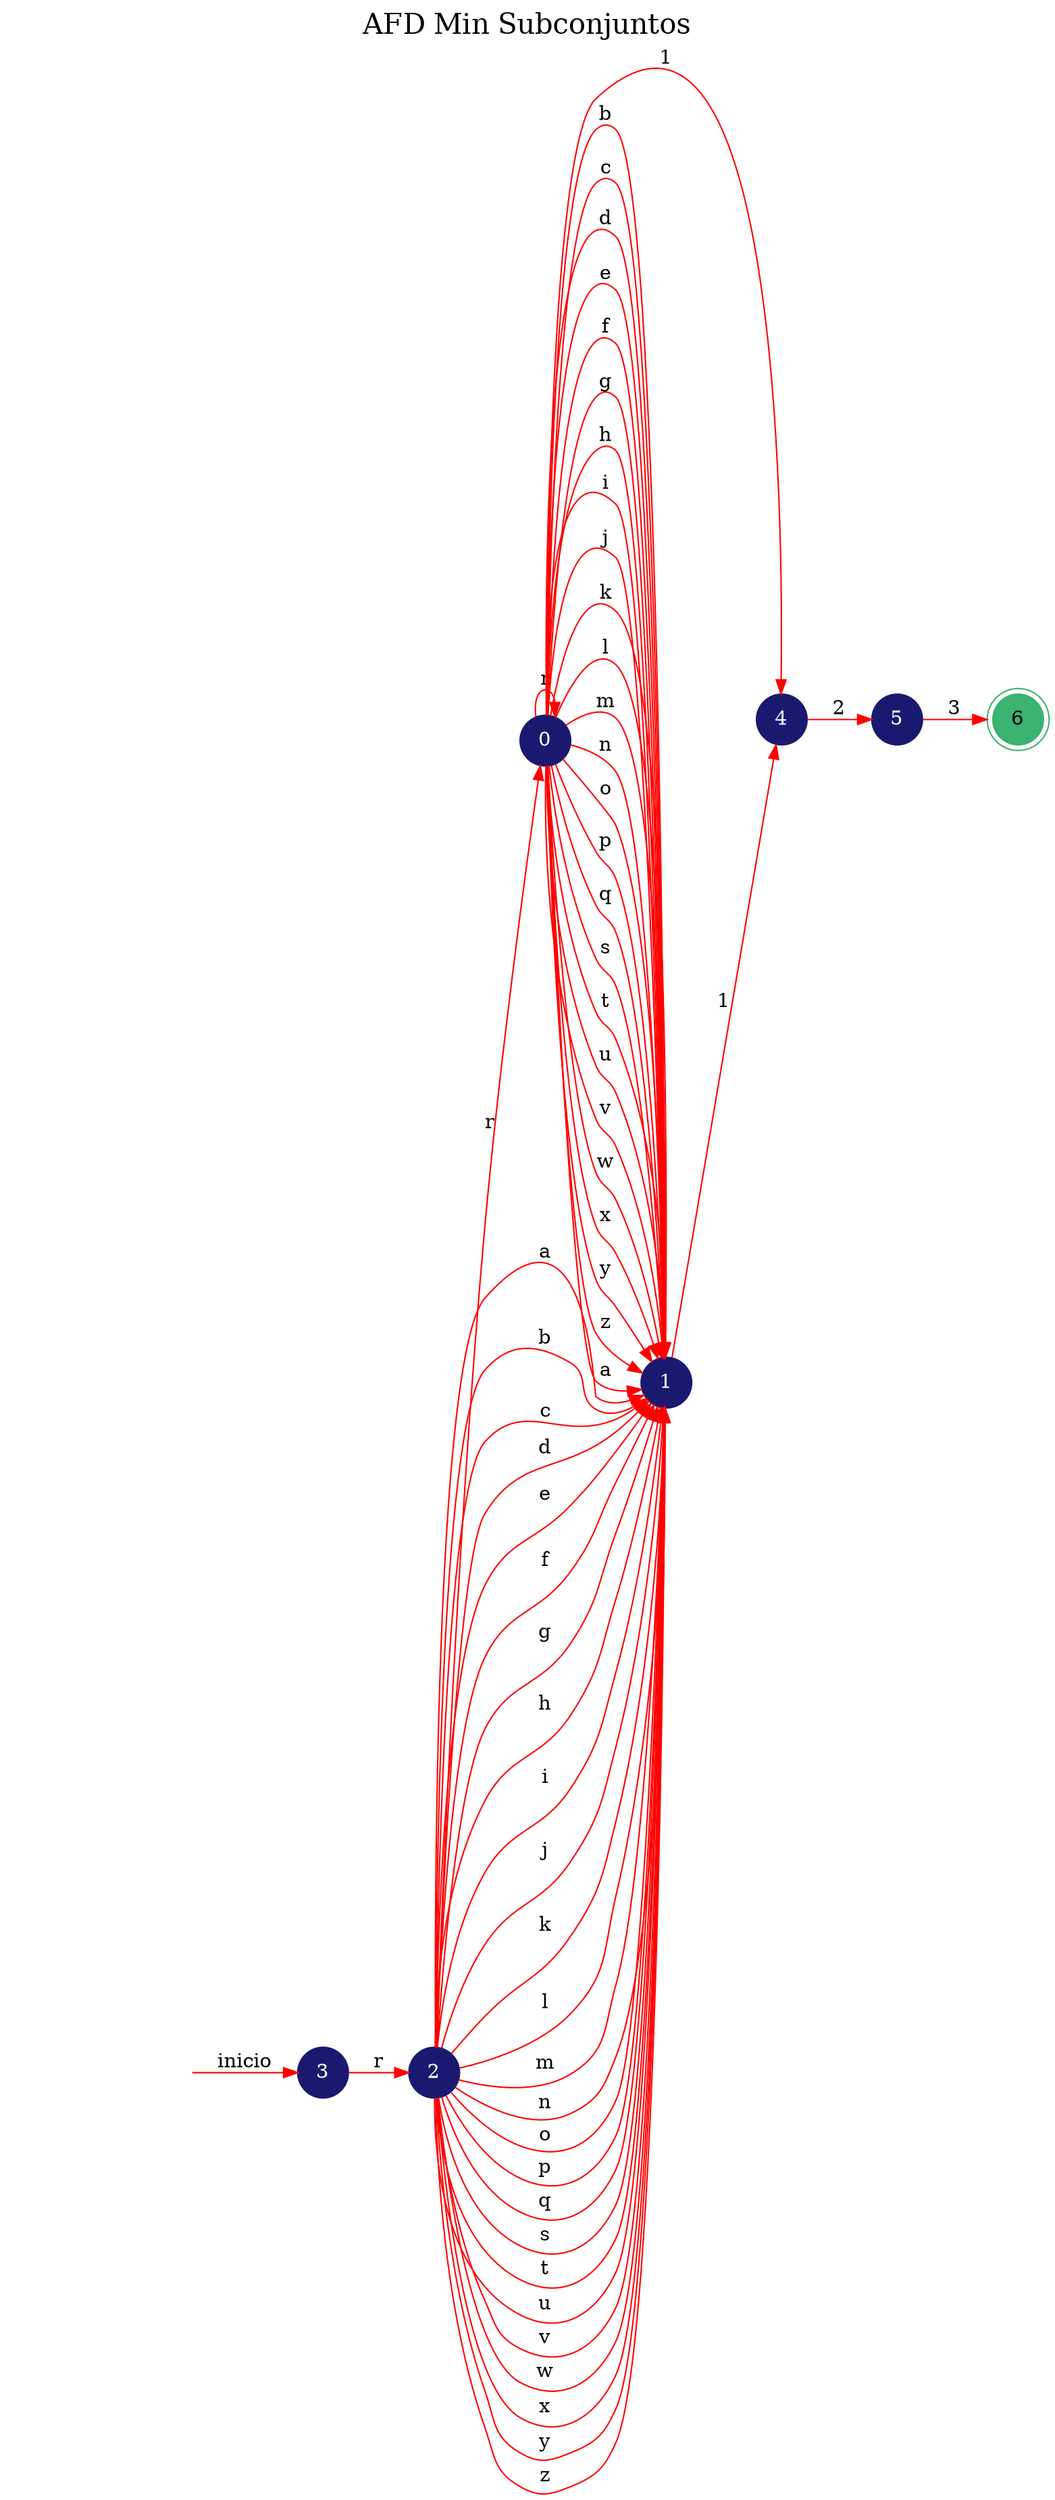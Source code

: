 digraph automata_finito {
	rankdir=LR;
	graph [label="AFD Min Subconjuntos", labelloc=t, fontsize=20]; 
	node [shape=doublecircle, style = filled,color = mediumseagreen]; 6;
	node [shape=circle];
	node [color=midnightblue,fontcolor=white];
	edge [color=red];
	secret_node [style=invis];
	secret_node -> 3 [label="inicio"];
	0 -> 1 [label="a"];
	0 -> 1 [label="b"];
	0 -> 1 [label="c"];
	0 -> 1 [label="d"];
	0 -> 1 [label="e"];
	0 -> 1 [label="f"];
	0 -> 1 [label="g"];
	0 -> 1 [label="h"];
	0 -> 1 [label="i"];
	0 -> 1 [label="j"];
	0 -> 1 [label="k"];
	0 -> 1 [label="l"];
	0 -> 1 [label="m"];
	0 -> 1 [label="n"];
	0 -> 1 [label="o"];
	0 -> 1 [label="p"];
	0 -> 1 [label="q"];
	0 -> 4 [label="1"];
	0 -> 0 [label="r"];
	0 -> 1 [label="s"];
	0 -> 1 [label="t"];
	0 -> 1 [label="u"];
	0 -> 1 [label="v"];
	0 -> 1 [label="w"];
	0 -> 1 [label="x"];
	0 -> 1 [label="y"];
	0 -> 1 [label="z"];
	1 -> 4 [label="1"];
	2 -> 1 [label="a"];
	2 -> 1 [label="b"];
	2 -> 1 [label="c"];
	2 -> 1 [label="d"];
	2 -> 1 [label="e"];
	2 -> 1 [label="f"];
	2 -> 1 [label="g"];
	2 -> 1 [label="h"];
	2 -> 1 [label="i"];
	2 -> 1 [label="j"];
	2 -> 1 [label="k"];
	2 -> 1 [label="l"];
	2 -> 1 [label="m"];
	2 -> 1 [label="n"];
	2 -> 1 [label="o"];
	2 -> 1 [label="p"];
	2 -> 1 [label="q"];
	2 -> 0 [label="r"];
	2 -> 1 [label="s"];
	2 -> 1 [label="t"];
	2 -> 1 [label="u"];
	2 -> 1 [label="v"];
	2 -> 1 [label="w"];
	2 -> 1 [label="x"];
	2 -> 1 [label="y"];
	2 -> 1 [label="z"];
	3 -> 2 [label="r"];
	4 -> 5 [label="2"];
	5 -> 6 [label="3"];
}
